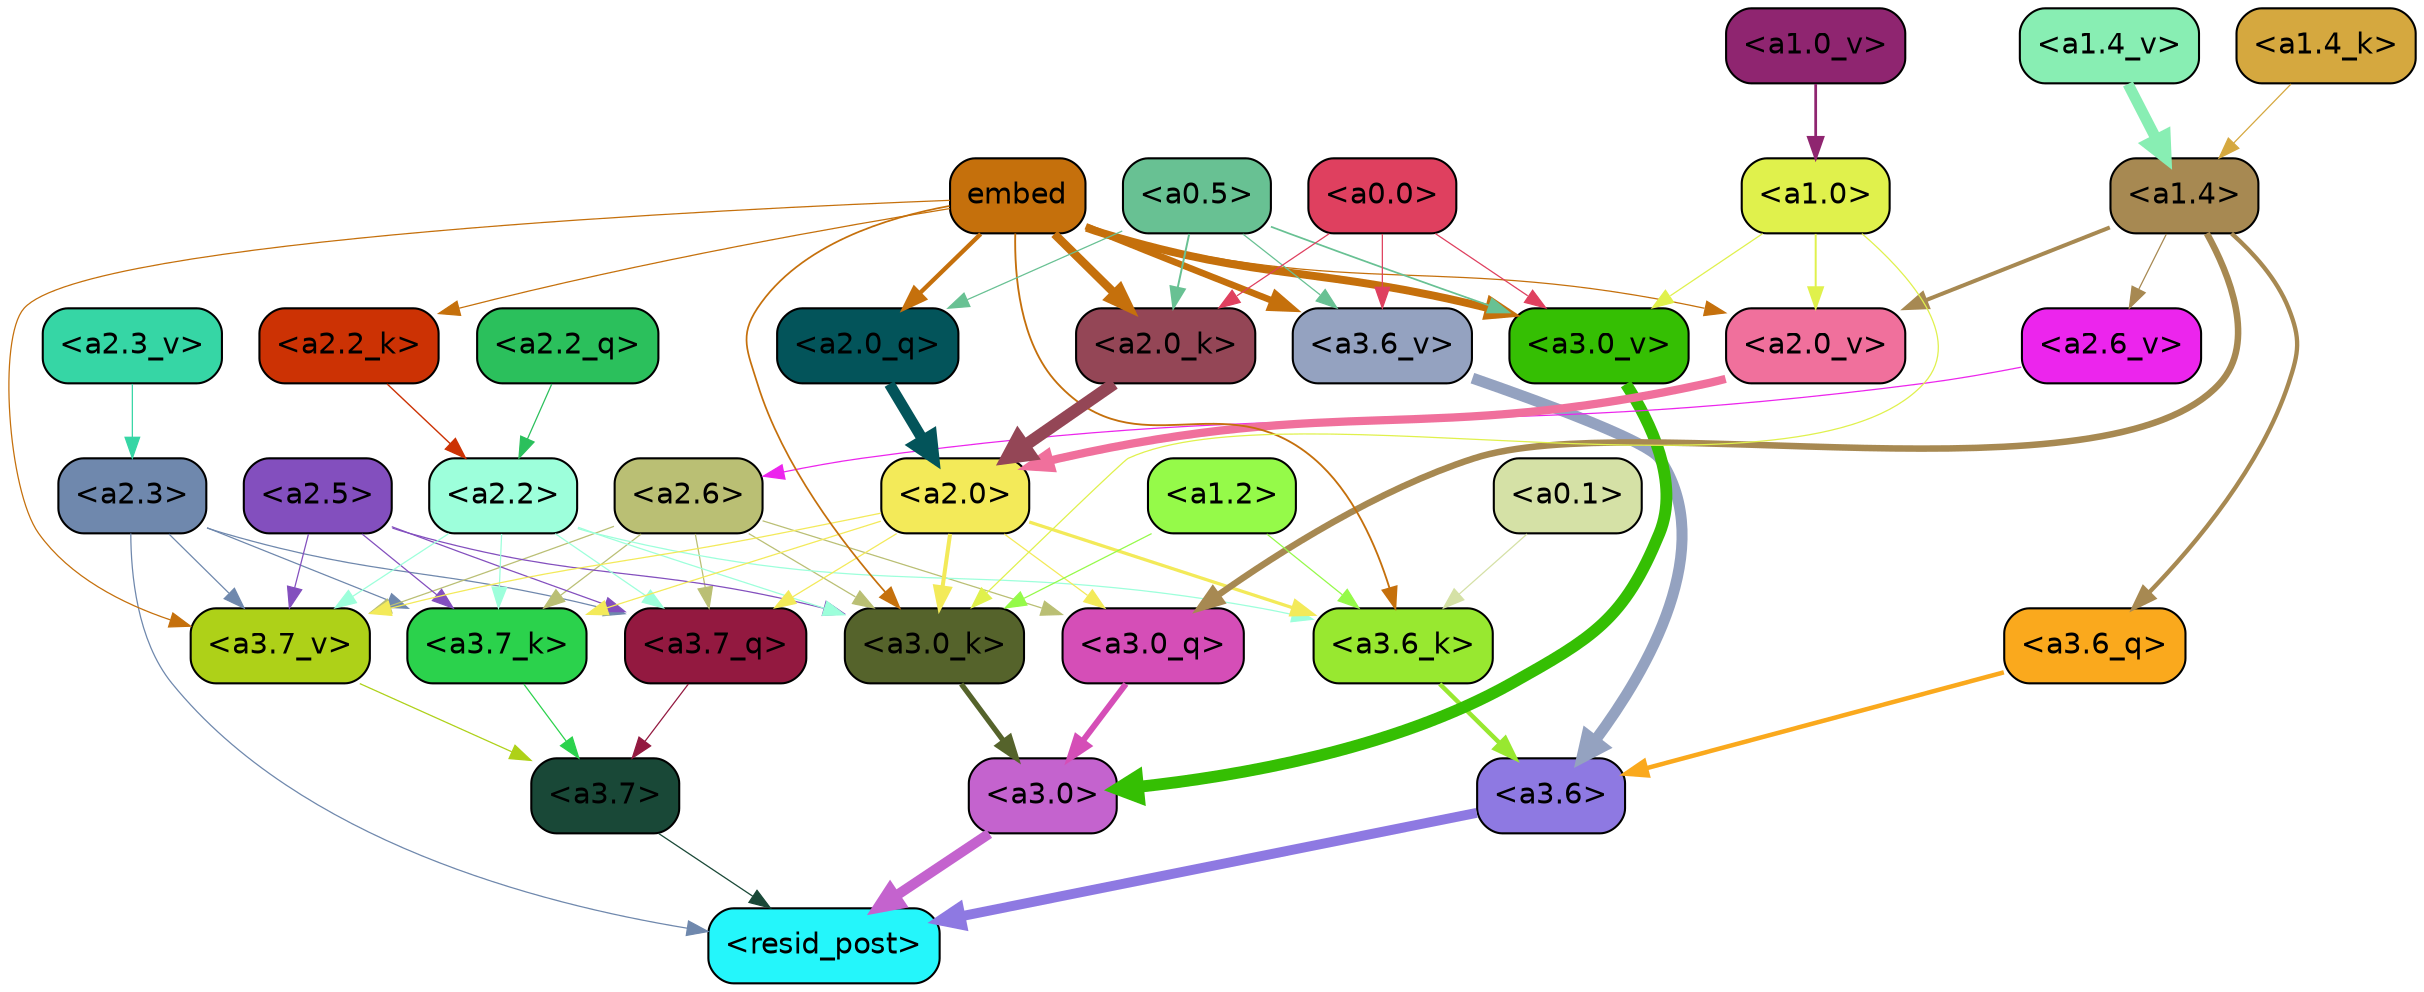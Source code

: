 strict digraph "" {
	graph [bgcolor=transparent,
		layout=dot,
		overlap=false,
		splines=true
	];
	"<a3.7>"	[color=black,
		fillcolor="#194837",
		fontname=Helvetica,
		shape=box,
		style="filled, rounded"];
	"<resid_post>"	[color=black,
		fillcolor="#24f6fb",
		fontname=Helvetica,
		shape=box,
		style="filled, rounded"];
	"<a3.7>" -> "<resid_post>"	[color="#194837",
		penwidth=0.6];
	"<a3.6>"	[color=black,
		fillcolor="#8e79e2",
		fontname=Helvetica,
		shape=box,
		style="filled, rounded"];
	"<a3.6>" -> "<resid_post>"	[color="#8e79e2",
		penwidth=4.751592040061951];
	"<a3.0>"	[color=black,
		fillcolor="#c463ce",
		fontname=Helvetica,
		shape=box,
		style="filled, rounded"];
	"<a3.0>" -> "<resid_post>"	[color="#c463ce",
		penwidth=4.904066681861877];
	"<a2.3>"	[color=black,
		fillcolor="#6f88ad",
		fontname=Helvetica,
		shape=box,
		style="filled, rounded"];
	"<a2.3>" -> "<resid_post>"	[color="#6f88ad",
		penwidth=0.6];
	"<a3.7_q>"	[color=black,
		fillcolor="#931940",
		fontname=Helvetica,
		shape=box,
		style="filled, rounded"];
	"<a2.3>" -> "<a3.7_q>"	[color="#6f88ad",
		penwidth=0.6];
	"<a3.7_k>"	[color=black,
		fillcolor="#2bd24c",
		fontname=Helvetica,
		shape=box,
		style="filled, rounded"];
	"<a2.3>" -> "<a3.7_k>"	[color="#6f88ad",
		penwidth=0.6069068089127541];
	"<a3.7_v>"	[color=black,
		fillcolor="#aed118",
		fontname=Helvetica,
		shape=box,
		style="filled, rounded"];
	"<a2.3>" -> "<a3.7_v>"	[color="#6f88ad",
		penwidth=0.6];
	"<a3.7_q>" -> "<a3.7>"	[color="#931940",
		penwidth=0.6];
	"<a3.6_q>"	[color=black,
		fillcolor="#faa91d",
		fontname=Helvetica,
		shape=box,
		style="filled, rounded"];
	"<a3.6_q>" -> "<a3.6>"	[color="#faa91d",
		penwidth=2.160832464694977];
	"<a3.0_q>"	[color=black,
		fillcolor="#d54eb7",
		fontname=Helvetica,
		shape=box,
		style="filled, rounded"];
	"<a3.0_q>" -> "<a3.0>"	[color="#d54eb7",
		penwidth=2.870753765106201];
	"<a3.7_k>" -> "<a3.7>"	[color="#2bd24c",
		penwidth=0.6];
	"<a3.6_k>"	[color=black,
		fillcolor="#98e830",
		fontname=Helvetica,
		shape=box,
		style="filled, rounded"];
	"<a3.6_k>" -> "<a3.6>"	[color="#98e830",
		penwidth=2.13908451795578];
	"<a3.0_k>"	[color=black,
		fillcolor="#55632b",
		fontname=Helvetica,
		shape=box,
		style="filled, rounded"];
	"<a3.0_k>" -> "<a3.0>"	[color="#55632b",
		penwidth=2.520303964614868];
	"<a3.7_v>" -> "<a3.7>"	[color="#aed118",
		penwidth=0.6];
	"<a3.6_v>"	[color=black,
		fillcolor="#94a2c0",
		fontname=Helvetica,
		shape=box,
		style="filled, rounded"];
	"<a3.6_v>" -> "<a3.6>"	[color="#94a2c0",
		penwidth=5.297133803367615];
	"<a3.0_v>"	[color=black,
		fillcolor="#35bf03",
		fontname=Helvetica,
		shape=box,
		style="filled, rounded"];
	"<a3.0_v>" -> "<a3.0>"	[color="#35bf03",
		penwidth=5.680712580680847];
	"<a2.6>"	[color=black,
		fillcolor="#babf74",
		fontname=Helvetica,
		shape=box,
		style="filled, rounded"];
	"<a2.6>" -> "<a3.7_q>"	[color="#babf74",
		penwidth=0.6];
	"<a2.6>" -> "<a3.0_q>"	[color="#babf74",
		penwidth=0.6];
	"<a2.6>" -> "<a3.7_k>"	[color="#babf74",
		penwidth=0.6];
	"<a2.6>" -> "<a3.0_k>"	[color="#babf74",
		penwidth=0.6];
	"<a2.6>" -> "<a3.7_v>"	[color="#babf74",
		penwidth=0.6];
	"<a2.5>"	[color=black,
		fillcolor="#834fbe",
		fontname=Helvetica,
		shape=box,
		style="filled, rounded"];
	"<a2.5>" -> "<a3.7_q>"	[color="#834fbe",
		penwidth=0.6];
	"<a2.5>" -> "<a3.7_k>"	[color="#834fbe",
		penwidth=0.6];
	"<a2.5>" -> "<a3.0_k>"	[color="#834fbe",
		penwidth=0.6];
	"<a2.5>" -> "<a3.7_v>"	[color="#834fbe",
		penwidth=0.6];
	"<a2.2>"	[color=black,
		fillcolor="#9dffdb",
		fontname=Helvetica,
		shape=box,
		style="filled, rounded"];
	"<a2.2>" -> "<a3.7_q>"	[color="#9dffdb",
		penwidth=0.6];
	"<a2.2>" -> "<a3.7_k>"	[color="#9dffdb",
		penwidth=0.6];
	"<a2.2>" -> "<a3.6_k>"	[color="#9dffdb",
		penwidth=0.6];
	"<a2.2>" -> "<a3.0_k>"	[color="#9dffdb",
		penwidth=0.6];
	"<a2.2>" -> "<a3.7_v>"	[color="#9dffdb",
		penwidth=0.6];
	"<a2.0>"	[color=black,
		fillcolor="#f3ea59",
		fontname=Helvetica,
		shape=box,
		style="filled, rounded"];
	"<a2.0>" -> "<a3.7_q>"	[color="#f3ea59",
		penwidth=0.6];
	"<a2.0>" -> "<a3.0_q>"	[color="#f3ea59",
		penwidth=0.6];
	"<a2.0>" -> "<a3.7_k>"	[color="#f3ea59",
		penwidth=0.6];
	"<a2.0>" -> "<a3.6_k>"	[color="#f3ea59",
		penwidth=1.564806342124939];
	"<a2.0>" -> "<a3.0_k>"	[color="#f3ea59",
		penwidth=1.9353990852832794];
	"<a2.0>" -> "<a3.7_v>"	[color="#f3ea59",
		penwidth=0.6];
	"<a1.4>"	[color=black,
		fillcolor="#a78952",
		fontname=Helvetica,
		shape=box,
		style="filled, rounded"];
	"<a1.4>" -> "<a3.6_q>"	[color="#a78952",
		penwidth=2.0727532356977463];
	"<a1.4>" -> "<a3.0_q>"	[color="#a78952",
		penwidth=3.1279823780059814];
	"<a2.6_v>"	[color=black,
		fillcolor="#ec25ed",
		fontname=Helvetica,
		shape=box,
		style="filled, rounded"];
	"<a1.4>" -> "<a2.6_v>"	[color="#a78952",
		penwidth=0.6];
	"<a2.0_v>"	[color=black,
		fillcolor="#f0709c",
		fontname=Helvetica,
		shape=box,
		style="filled, rounded"];
	"<a1.4>" -> "<a2.0_v>"	[color="#a78952",
		penwidth=1.9170897603034973];
	"<a1.2>"	[color=black,
		fillcolor="#95fa49",
		fontname=Helvetica,
		shape=box,
		style="filled, rounded"];
	"<a1.2>" -> "<a3.6_k>"	[color="#95fa49",
		penwidth=0.6];
	"<a1.2>" -> "<a3.0_k>"	[color="#95fa49",
		penwidth=0.6];
	"<a0.1>"	[color=black,
		fillcolor="#d5e1a6",
		fontname=Helvetica,
		shape=box,
		style="filled, rounded"];
	"<a0.1>" -> "<a3.6_k>"	[color="#d5e1a6",
		penwidth=0.6];
	embed	[color=black,
		fillcolor="#c5700c",
		fontname=Helvetica,
		shape=box,
		style="filled, rounded"];
	embed -> "<a3.6_k>"	[color="#c5700c",
		penwidth=0.8915999233722687];
	embed -> "<a3.0_k>"	[color="#c5700c",
		penwidth=0.832088902592659];
	embed -> "<a3.7_v>"	[color="#c5700c",
		penwidth=0.6];
	embed -> "<a3.6_v>"	[color="#c5700c",
		penwidth=3.1840110421180725];
	embed -> "<a3.0_v>"	[color="#c5700c",
		penwidth=3.8132747188210487];
	"<a2.0_q>"	[color=black,
		fillcolor="#03545a",
		fontname=Helvetica,
		shape=box,
		style="filled, rounded"];
	embed -> "<a2.0_q>"	[color="#c5700c",
		penwidth=2.084651827812195];
	"<a2.2_k>"	[color=black,
		fillcolor="#cc3204",
		fontname=Helvetica,
		shape=box,
		style="filled, rounded"];
	embed -> "<a2.2_k>"	[color="#c5700c",
		penwidth=0.6];
	"<a2.0_k>"	[color=black,
		fillcolor="#944656",
		fontname=Helvetica,
		shape=box,
		style="filled, rounded"];
	embed -> "<a2.0_k>"	[color="#c5700c",
		penwidth=4.084526404738426];
	embed -> "<a2.0_v>"	[color="#c5700c",
		penwidth=0.6];
	"<a1.0>"	[color=black,
		fillcolor="#e0f14c",
		fontname=Helvetica,
		shape=box,
		style="filled, rounded"];
	"<a1.0>" -> "<a3.0_k>"	[color="#e0f14c",
		penwidth=0.6];
	"<a1.0>" -> "<a3.0_v>"	[color="#e0f14c",
		penwidth=0.6];
	"<a1.0>" -> "<a2.0_v>"	[color="#e0f14c",
		penwidth=0.9450988052412868];
	"<a0.5>"	[color=black,
		fillcolor="#68c193",
		fontname=Helvetica,
		shape=box,
		style="filled, rounded"];
	"<a0.5>" -> "<a3.6_v>"	[color="#68c193",
		penwidth=0.6];
	"<a0.5>" -> "<a3.0_v>"	[color="#68c193",
		penwidth=0.8331108838319778];
	"<a0.5>" -> "<a2.0_q>"	[color="#68c193",
		penwidth=0.6];
	"<a0.5>" -> "<a2.0_k>"	[color="#68c193",
		penwidth=0.9412797391414642];
	"<a0.0>"	[color=black,
		fillcolor="#df405f",
		fontname=Helvetica,
		shape=box,
		style="filled, rounded"];
	"<a0.0>" -> "<a3.6_v>"	[color="#df405f",
		penwidth=0.6];
	"<a0.0>" -> "<a3.0_v>"	[color="#df405f",
		penwidth=0.6];
	"<a0.0>" -> "<a2.0_k>"	[color="#df405f",
		penwidth=0.6];
	"<a2.2_q>"	[color=black,
		fillcolor="#2bc05c",
		fontname=Helvetica,
		shape=box,
		style="filled, rounded"];
	"<a2.2_q>" -> "<a2.2>"	[color="#2bc05c",
		penwidth=0.6];
	"<a2.0_q>" -> "<a2.0>"	[color="#03545a",
		penwidth=5.29856276512146];
	"<a2.2_k>" -> "<a2.2>"	[color="#cc3204",
		penwidth=0.6722683310508728];
	"<a2.0_k>" -> "<a2.0>"	[color="#944656",
		penwidth=5.859246134757996];
	"<a2.6_v>" -> "<a2.6>"	[color="#ec25ed",
		penwidth=0.6];
	"<a2.3_v>"	[color=black,
		fillcolor="#36d6a5",
		fontname=Helvetica,
		shape=box,
		style="filled, rounded"];
	"<a2.3_v>" -> "<a2.3>"	[color="#36d6a5",
		penwidth=0.6];
	"<a2.0_v>" -> "<a2.0>"	[color="#f0709c",
		penwidth=3.9621697664260864];
	"<a1.4_k>"	[color=black,
		fillcolor="#d5a83f",
		fontname=Helvetica,
		shape=box,
		style="filled, rounded"];
	"<a1.4_k>" -> "<a1.4>"	[color="#d5a83f",
		penwidth=0.6];
	"<a1.4_v>"	[color=black,
		fillcolor="#88eeb3",
		fontname=Helvetica,
		shape=box,
		style="filled, rounded"];
	"<a1.4_v>" -> "<a1.4>"	[color="#88eeb3",
		penwidth=5.280138969421387];
	"<a1.0_v>"	[color=black,
		fillcolor="#8f2570",
		fontname=Helvetica,
		shape=box,
		style="filled, rounded"];
	"<a1.0_v>" -> "<a1.0>"	[color="#8f2570",
		penwidth=1.318962275981903];
}
